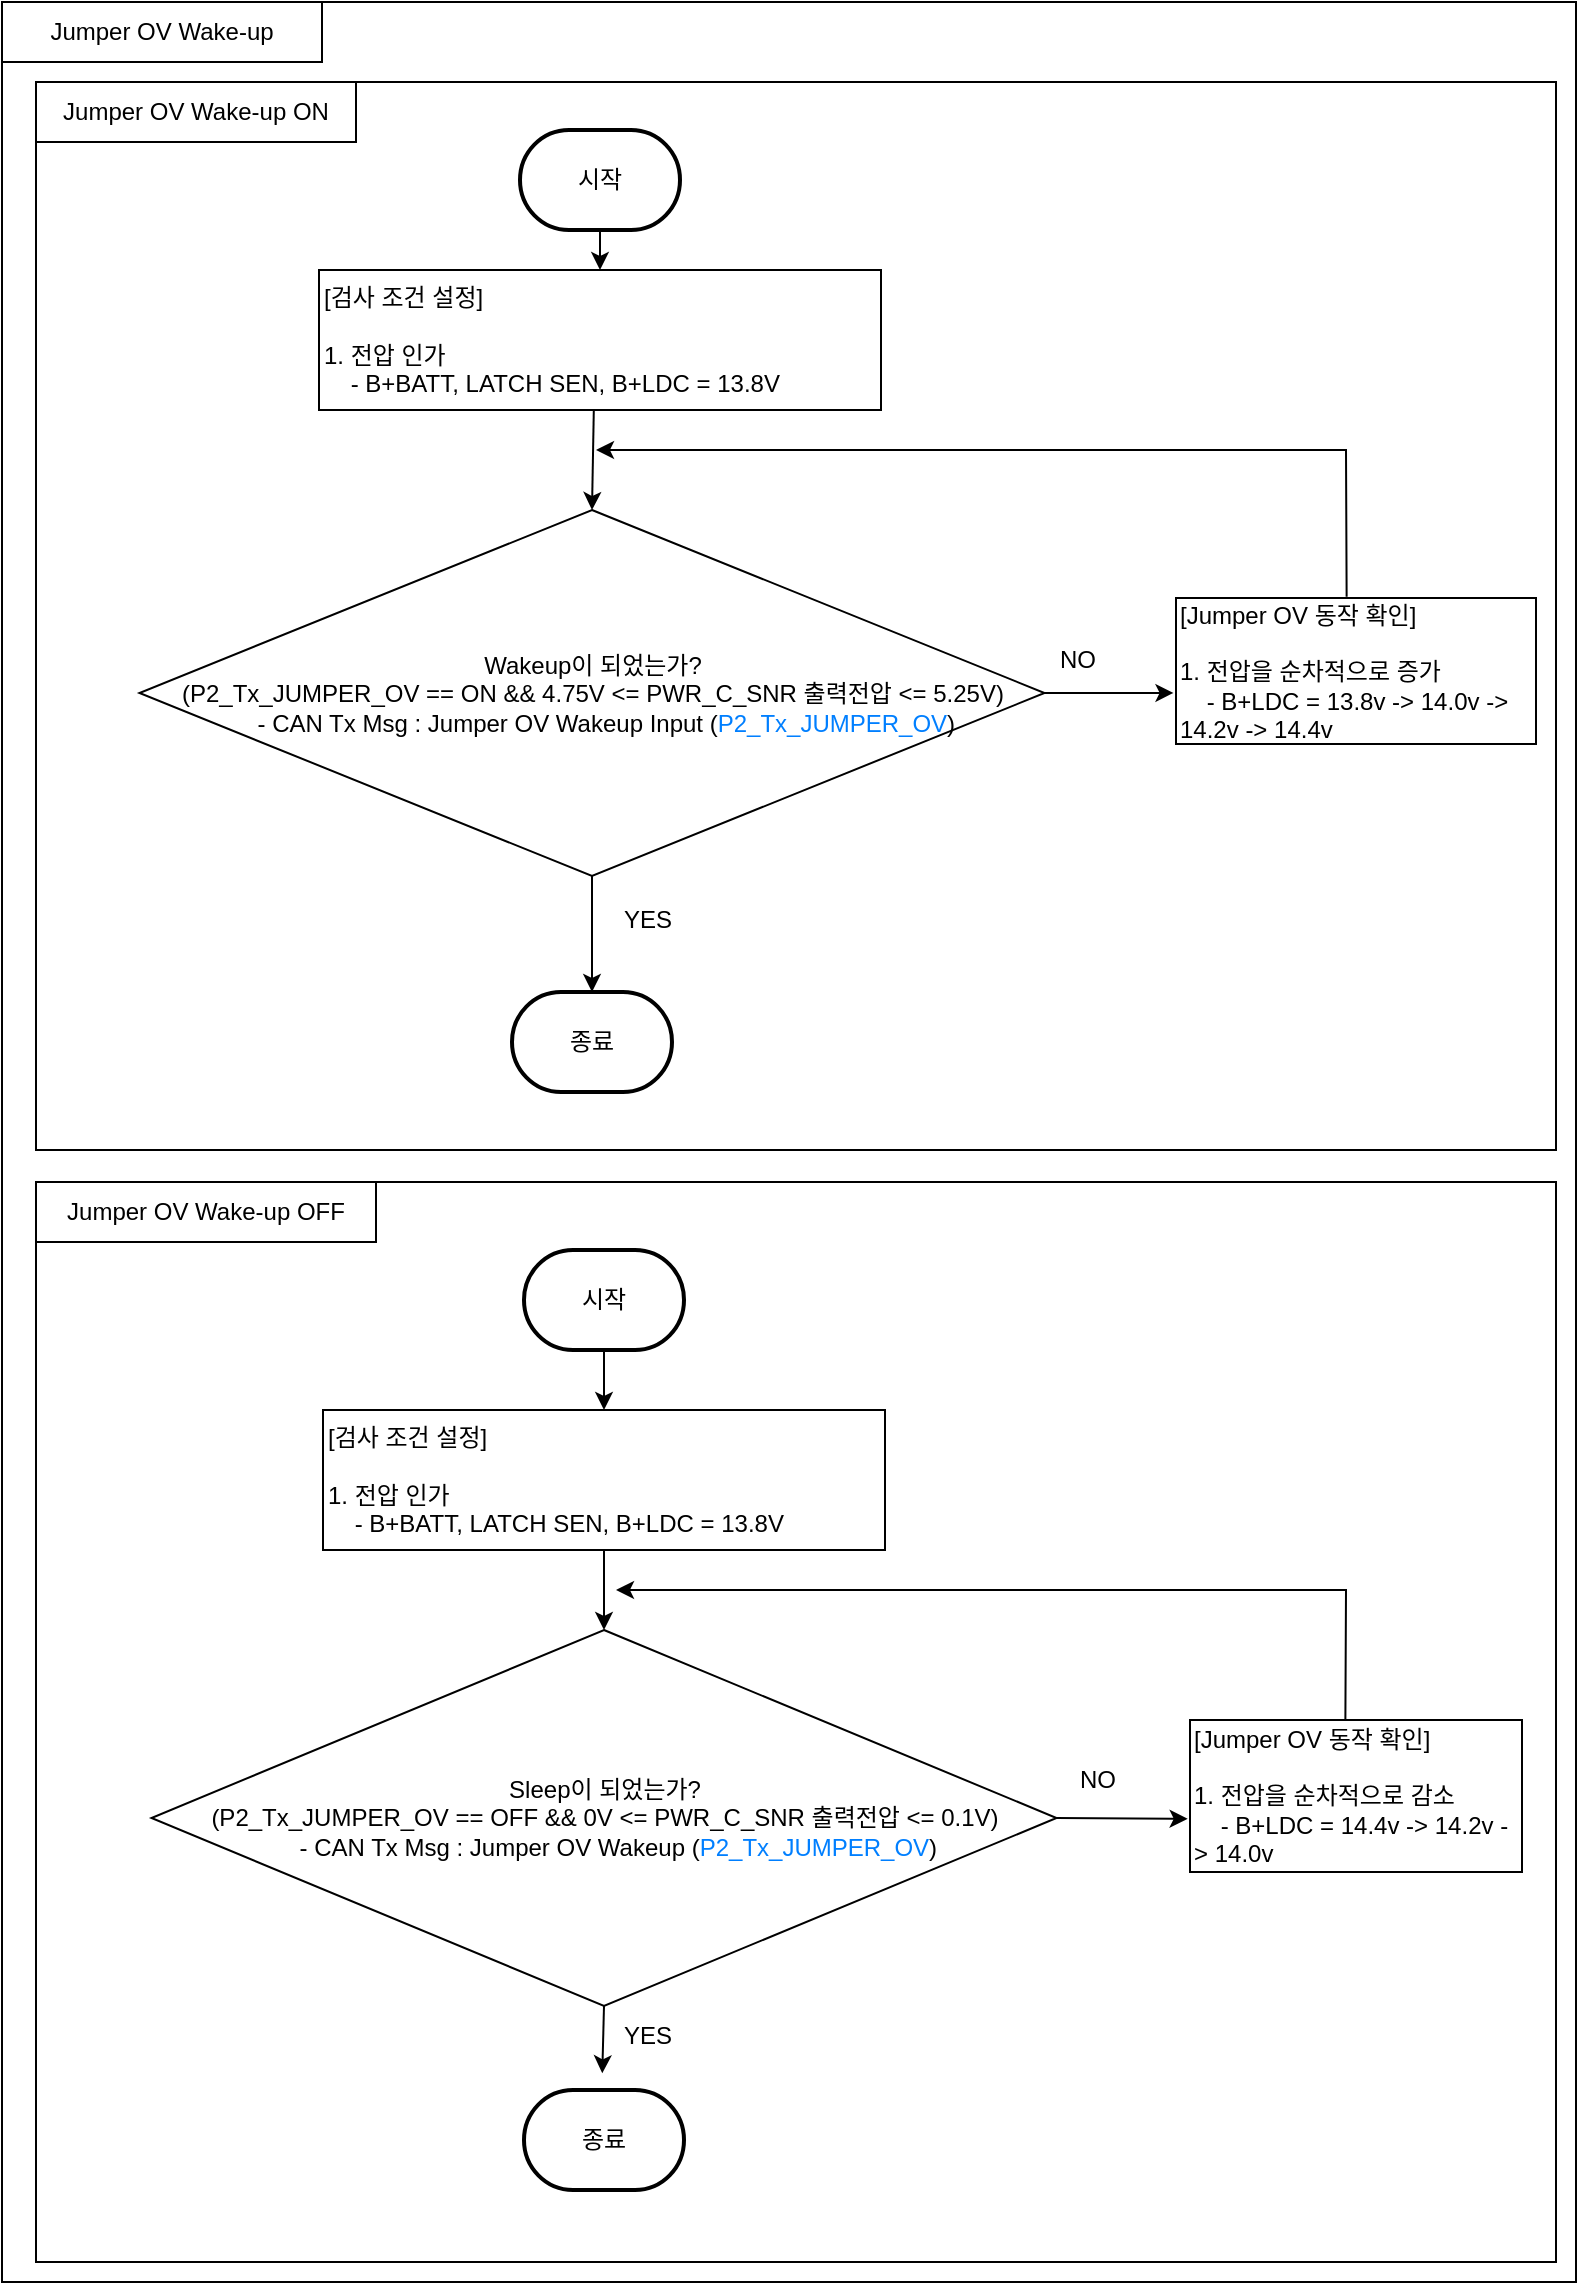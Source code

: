 <mxfile version="22.1.21" type="github">
  <diagram name="페이지-1" id="fEnY4iOkhv4XJhf2eD4B">
    <mxGraphModel dx="1497" dy="-243" grid="1" gridSize="10" guides="1" tooltips="1" connect="1" arrows="1" fold="1" page="1" pageScale="1" pageWidth="827" pageHeight="1169" math="0" shadow="0">
      <root>
        <mxCell id="0" />
        <mxCell id="1" parent="0" />
        <mxCell id="GIYgSABrDIUkGp1uLft4-9" value="" style="rounded=0;whiteSpace=wrap;html=1;" vertex="1" parent="1">
          <mxGeometry x="23" y="1190" width="787" height="1140" as="geometry" />
        </mxCell>
        <mxCell id="GIYgSABrDIUkGp1uLft4-10" value="Jumper OV Wake-up" style="rounded=0;whiteSpace=wrap;html=1;" vertex="1" parent="1">
          <mxGeometry x="23" y="1190" width="160" height="30" as="geometry" />
        </mxCell>
        <mxCell id="4ckRqdpDPiqs74uObfjG-1" value="" style="rounded=0;whiteSpace=wrap;html=1;" parent="1" vertex="1">
          <mxGeometry x="40" y="1230" width="760" height="534" as="geometry" />
        </mxCell>
        <mxCell id="4ckRqdpDPiqs74uObfjG-11" value="Jumper OV Wake-up ON" style="rounded=0;whiteSpace=wrap;html=1;" parent="1" vertex="1">
          <mxGeometry x="40" y="1230" width="160" height="30" as="geometry" />
        </mxCell>
        <mxCell id="4ckRqdpDPiqs74uObfjG-2" value="시작" style="strokeWidth=2;html=1;shape=mxgraph.flowchart.terminator;whiteSpace=wrap;" parent="1" vertex="1">
          <mxGeometry x="282" y="1254" width="80" height="50" as="geometry" />
        </mxCell>
        <mxCell id="4ckRqdpDPiqs74uObfjG-4" value="[검사 조건 설정]&lt;br&gt;&lt;br&gt;1. 전압 인가&lt;br&gt;&amp;nbsp; &amp;nbsp; - B+BATT, LATCH SEN, B+LDC = 13.8V" style="rounded=0;whiteSpace=wrap;html=1;align=left;" parent="1" vertex="1">
          <mxGeometry x="181.5" y="1324" width="281" height="70" as="geometry" />
        </mxCell>
        <mxCell id="4ckRqdpDPiqs74uObfjG-5" value="Wakeup이 되었는가?&lt;br&gt;(P2_Tx_JUMPER_OV&amp;nbsp;== ON &amp;amp;&amp;amp; 4.75V &amp;lt;= PWR_C_SNR 출력전압 &amp;lt;= 5.25V)&lt;br&gt;&amp;nbsp; &amp;nbsp; - CAN Tx Msg :&amp;nbsp;Jumper OV Wakeup&amp;nbsp;Input&amp;nbsp;(&lt;font style=&quot;border-color: var(--border-color); text-align: left;&quot; color=&quot;#007fff&quot;&gt;P2_Tx_JUMPER_OV&lt;/font&gt;&lt;span style=&quot;text-align: left;&quot;&gt;)&lt;/span&gt;" style="rhombus;whiteSpace=wrap;html=1;" parent="1" vertex="1">
          <mxGeometry x="91.75" y="1444" width="452.5" height="183" as="geometry" />
        </mxCell>
        <mxCell id="4ckRqdpDPiqs74uObfjG-7" value="" style="endArrow=classic;html=1;rounded=0;exitX=0.5;exitY=1;exitDx=0;exitDy=0;exitPerimeter=0;entryX=0.5;entryY=0;entryDx=0;entryDy=0;" parent="1" source="4ckRqdpDPiqs74uObfjG-2" target="4ckRqdpDPiqs74uObfjG-4" edge="1">
          <mxGeometry width="50" height="50" relative="1" as="geometry">
            <mxPoint x="48" y="1354" as="sourcePoint" />
            <mxPoint x="98" y="1304" as="targetPoint" />
          </mxGeometry>
        </mxCell>
        <mxCell id="4ckRqdpDPiqs74uObfjG-9" value="[Jumper OV 동작 확인]&lt;br&gt;&lt;br&gt;1. 전압을 순차적으로 증가&lt;br&gt;&amp;nbsp; &amp;nbsp; - B+LDC = 13.8v -&amp;gt; 14.0v -&amp;gt; 14.2v -&amp;gt; 14.4v" style="rounded=0;whiteSpace=wrap;html=1;align=left;" parent="1" vertex="1">
          <mxGeometry x="610" y="1488" width="180" height="73" as="geometry" />
        </mxCell>
        <mxCell id="4ckRqdpDPiqs74uObfjG-10" value="" style="endArrow=classic;html=1;rounded=0;exitX=1;exitY=0.5;exitDx=0;exitDy=0;entryX=-0.007;entryY=0.65;entryDx=0;entryDy=0;entryPerimeter=0;" parent="1" source="4ckRqdpDPiqs74uObfjG-5" target="4ckRqdpDPiqs74uObfjG-9" edge="1">
          <mxGeometry width="50" height="50" relative="1" as="geometry">
            <mxPoint x="526" y="1573" as="sourcePoint" />
            <mxPoint x="576" y="1523" as="targetPoint" />
          </mxGeometry>
        </mxCell>
        <mxCell id="4ckRqdpDPiqs74uObfjG-14" value="YES" style="text;html=1;strokeColor=none;fillColor=none;align=center;verticalAlign=middle;whiteSpace=wrap;rounded=0;" parent="1" vertex="1">
          <mxGeometry x="315.5" y="1634" width="60" height="30" as="geometry" />
        </mxCell>
        <mxCell id="4ckRqdpDPiqs74uObfjG-15" value="NO" style="text;html=1;strokeColor=none;fillColor=none;align=center;verticalAlign=middle;whiteSpace=wrap;rounded=0;" parent="1" vertex="1">
          <mxGeometry x="531" y="1504" width="60" height="30" as="geometry" />
        </mxCell>
        <mxCell id="4ckRqdpDPiqs74uObfjG-16" value="" style="endArrow=classic;html=1;rounded=0;exitX=0.474;exitY=-0.009;exitDx=0;exitDy=0;exitPerimeter=0;" parent="1" source="4ckRqdpDPiqs74uObfjG-9" edge="1">
          <mxGeometry width="50" height="50" relative="1" as="geometry">
            <mxPoint x="650" y="1560" as="sourcePoint" />
            <mxPoint x="320" y="1414" as="targetPoint" />
            <Array as="points">
              <mxPoint x="695" y="1414" />
            </Array>
          </mxGeometry>
        </mxCell>
        <mxCell id="4ckRqdpDPiqs74uObfjG-17" value="" style="endArrow=classic;html=1;rounded=0;exitX=0.489;exitY=0.996;exitDx=0;exitDy=0;entryX=0.5;entryY=0;entryDx=0;entryDy=0;exitPerimeter=0;" parent="1" source="4ckRqdpDPiqs74uObfjG-4" target="4ckRqdpDPiqs74uObfjG-5" edge="1">
          <mxGeometry width="50" height="50" relative="1" as="geometry">
            <mxPoint x="539" y="1434" as="sourcePoint" />
            <mxPoint x="322.593" y="1416.225" as="targetPoint" />
          </mxGeometry>
        </mxCell>
        <mxCell id="GIYgSABrDIUkGp1uLft4-2" value="" style="endArrow=classic;html=1;rounded=0;exitX=0.5;exitY=1;exitDx=0;exitDy=0;entryX=0.5;entryY=0;entryDx=0;entryDy=0;entryPerimeter=0;" edge="1" parent="1" source="4ckRqdpDPiqs74uObfjG-5" target="GIYgSABrDIUkGp1uLft4-6">
          <mxGeometry width="50" height="50" relative="1" as="geometry">
            <mxPoint x="316" y="1683" as="sourcePoint" />
            <mxPoint x="309.71" y="1709.631" as="targetPoint" />
          </mxGeometry>
        </mxCell>
        <mxCell id="GIYgSABrDIUkGp1uLft4-4" value="" style="rounded=0;whiteSpace=wrap;html=1;" vertex="1" parent="1">
          <mxGeometry x="40" y="1780" width="760" height="540" as="geometry" />
        </mxCell>
        <mxCell id="GIYgSABrDIUkGp1uLft4-5" value="Jumper OV Wake-up OFF" style="rounded=0;whiteSpace=wrap;html=1;" vertex="1" parent="1">
          <mxGeometry x="40" y="1780" width="170" height="30" as="geometry" />
        </mxCell>
        <mxCell id="4ckRqdpDPiqs74uObfjG-13" value="" style="endArrow=classic;html=1;rounded=0;exitX=0.5;exitY=1;exitDx=0;exitDy=0;entryX=0.5;entryY=0;entryDx=0;entryDy=0;exitPerimeter=0;" parent="1" source="GIYgSABrDIUkGp1uLft4-11" edge="1" target="GIYgSABrDIUkGp1uLft4-8">
          <mxGeometry width="50" height="50" relative="1" as="geometry">
            <mxPoint x="323.5" y="1804.5" as="sourcePoint" />
            <mxPoint x="323.982" y="1890.442" as="targetPoint" />
          </mxGeometry>
        </mxCell>
        <mxCell id="4ckRqdpDPiqs74uObfjG-37" value="종료" style="strokeWidth=2;html=1;shape=mxgraph.flowchart.terminator;whiteSpace=wrap;" parent="1" vertex="1">
          <mxGeometry x="284" y="2234" width="80" height="50" as="geometry" />
        </mxCell>
        <mxCell id="4ckRqdpDPiqs74uObfjG-41" value="[Jumper OV 동작 확인]&lt;br&gt;&lt;br&gt;1. 전압을 순차적으로 감소&lt;br style=&quot;border-color: var(--border-color);&quot;&gt;&amp;nbsp; &amp;nbsp; - B+LDC = 14.4v -&amp;gt; 14.2v -&amp;gt; 14.0v" style="rounded=0;whiteSpace=wrap;html=1;align=left;" parent="1" vertex="1">
          <mxGeometry x="617" y="2049" width="166" height="76" as="geometry" />
        </mxCell>
        <mxCell id="4ckRqdpDPiqs74uObfjG-42" value="" style="endArrow=classic;html=1;rounded=0;exitX=1;exitY=0.5;exitDx=0;exitDy=0;entryX=-0.007;entryY=0.65;entryDx=0;entryDy=0;entryPerimeter=0;" parent="1" source="GIYgSABrDIUkGp1uLft4-8" target="4ckRqdpDPiqs74uObfjG-41" edge="1">
          <mxGeometry width="50" height="50" relative="1" as="geometry">
            <mxPoint x="429" y="2129" as="sourcePoint" />
            <mxPoint x="585" y="2009" as="targetPoint" />
          </mxGeometry>
        </mxCell>
        <mxCell id="4ckRqdpDPiqs74uObfjG-44" value="" style="endArrow=classic;html=1;rounded=0;exitX=0.5;exitY=1;exitDx=0;exitDy=0;entryX=0.533;entryY=0.022;entryDx=0;entryDy=0;entryPerimeter=0;" parent="1" source="GIYgSABrDIUkGp1uLft4-8" edge="1">
          <mxGeometry width="50" height="50" relative="1" as="geometry">
            <mxPoint x="324" y="2169" as="sourcePoint" />
            <mxPoint x="323.14" y="2225.66" as="targetPoint" />
          </mxGeometry>
        </mxCell>
        <mxCell id="4ckRqdpDPiqs74uObfjG-45" value="NO" style="text;html=1;strokeColor=none;fillColor=none;align=center;verticalAlign=middle;whiteSpace=wrap;rounded=0;" parent="1" vertex="1">
          <mxGeometry x="541" y="2064" width="60" height="30" as="geometry" />
        </mxCell>
        <mxCell id="4ckRqdpDPiqs74uObfjG-46" value="YES" style="text;html=1;strokeColor=none;fillColor=none;align=center;verticalAlign=middle;whiteSpace=wrap;rounded=0;" parent="1" vertex="1">
          <mxGeometry x="315.5" y="2192" width="60" height="30" as="geometry" />
        </mxCell>
        <mxCell id="4ckRqdpDPiqs74uObfjG-47" value="" style="endArrow=classic;html=1;rounded=0;exitX=0.468;exitY=-0.003;exitDx=0;exitDy=0;exitPerimeter=0;" parent="1" source="4ckRqdpDPiqs74uObfjG-41" edge="1">
          <mxGeometry width="50" height="50" relative="1" as="geometry">
            <mxPoint x="660" y="1999" as="sourcePoint" />
            <mxPoint x="330" y="1984" as="targetPoint" />
            <Array as="points">
              <mxPoint x="695" y="1984" />
            </Array>
          </mxGeometry>
        </mxCell>
        <mxCell id="GIYgSABrDIUkGp1uLft4-6" value="종료" style="strokeWidth=2;html=1;shape=mxgraph.flowchart.terminator;whiteSpace=wrap;" vertex="1" parent="1">
          <mxGeometry x="278" y="1685" width="80" height="50" as="geometry" />
        </mxCell>
        <mxCell id="GIYgSABrDIUkGp1uLft4-7" value="시작" style="strokeWidth=2;html=1;shape=mxgraph.flowchart.terminator;whiteSpace=wrap;" vertex="1" parent="1">
          <mxGeometry x="284" y="1814" width="80" height="50" as="geometry" />
        </mxCell>
        <mxCell id="GIYgSABrDIUkGp1uLft4-8" value="Sleep이 되었는가?&lt;br&gt;(P2_Tx_JUMPER_OV&amp;nbsp;== OFF &amp;amp;&amp;amp; 0V &amp;lt;= PWR_C_SNR 출력전압 &amp;lt;= 0.1V)&lt;br&gt;&amp;nbsp; &amp;nbsp; - CAN Tx Msg :&amp;nbsp;Jumper OV Wakeup (&lt;font style=&quot;border-color: var(--border-color); text-align: left;&quot; color=&quot;#007fff&quot;&gt;P2_Tx_JUMPER_OV&lt;/font&gt;&lt;span style=&quot;text-align: left;&quot;&gt;)&lt;/span&gt;" style="rhombus;whiteSpace=wrap;html=1;" vertex="1" parent="1">
          <mxGeometry x="97.75" y="2004" width="452.5" height="188" as="geometry" />
        </mxCell>
        <mxCell id="GIYgSABrDIUkGp1uLft4-12" value="" style="endArrow=classic;html=1;rounded=0;exitX=0.5;exitY=1;exitDx=0;exitDy=0;entryX=0.5;entryY=0;entryDx=0;entryDy=0;exitPerimeter=0;" edge="1" parent="1" source="GIYgSABrDIUkGp1uLft4-7" target="GIYgSABrDIUkGp1uLft4-11">
          <mxGeometry width="50" height="50" relative="1" as="geometry">
            <mxPoint x="324" y="1864" as="sourcePoint" />
            <mxPoint x="324" y="2004" as="targetPoint" />
          </mxGeometry>
        </mxCell>
        <mxCell id="GIYgSABrDIUkGp1uLft4-11" value="[검사 조건 설정]&lt;br&gt;&lt;br&gt;1. 전압 인가&lt;br&gt;&amp;nbsp; &amp;nbsp; - B+BATT, LATCH SEN, B+LDC = 13.8V" style="rounded=0;whiteSpace=wrap;html=1;align=left;" vertex="1" parent="1">
          <mxGeometry x="183.5" y="1894" width="281" height="70" as="geometry" />
        </mxCell>
      </root>
    </mxGraphModel>
  </diagram>
</mxfile>
